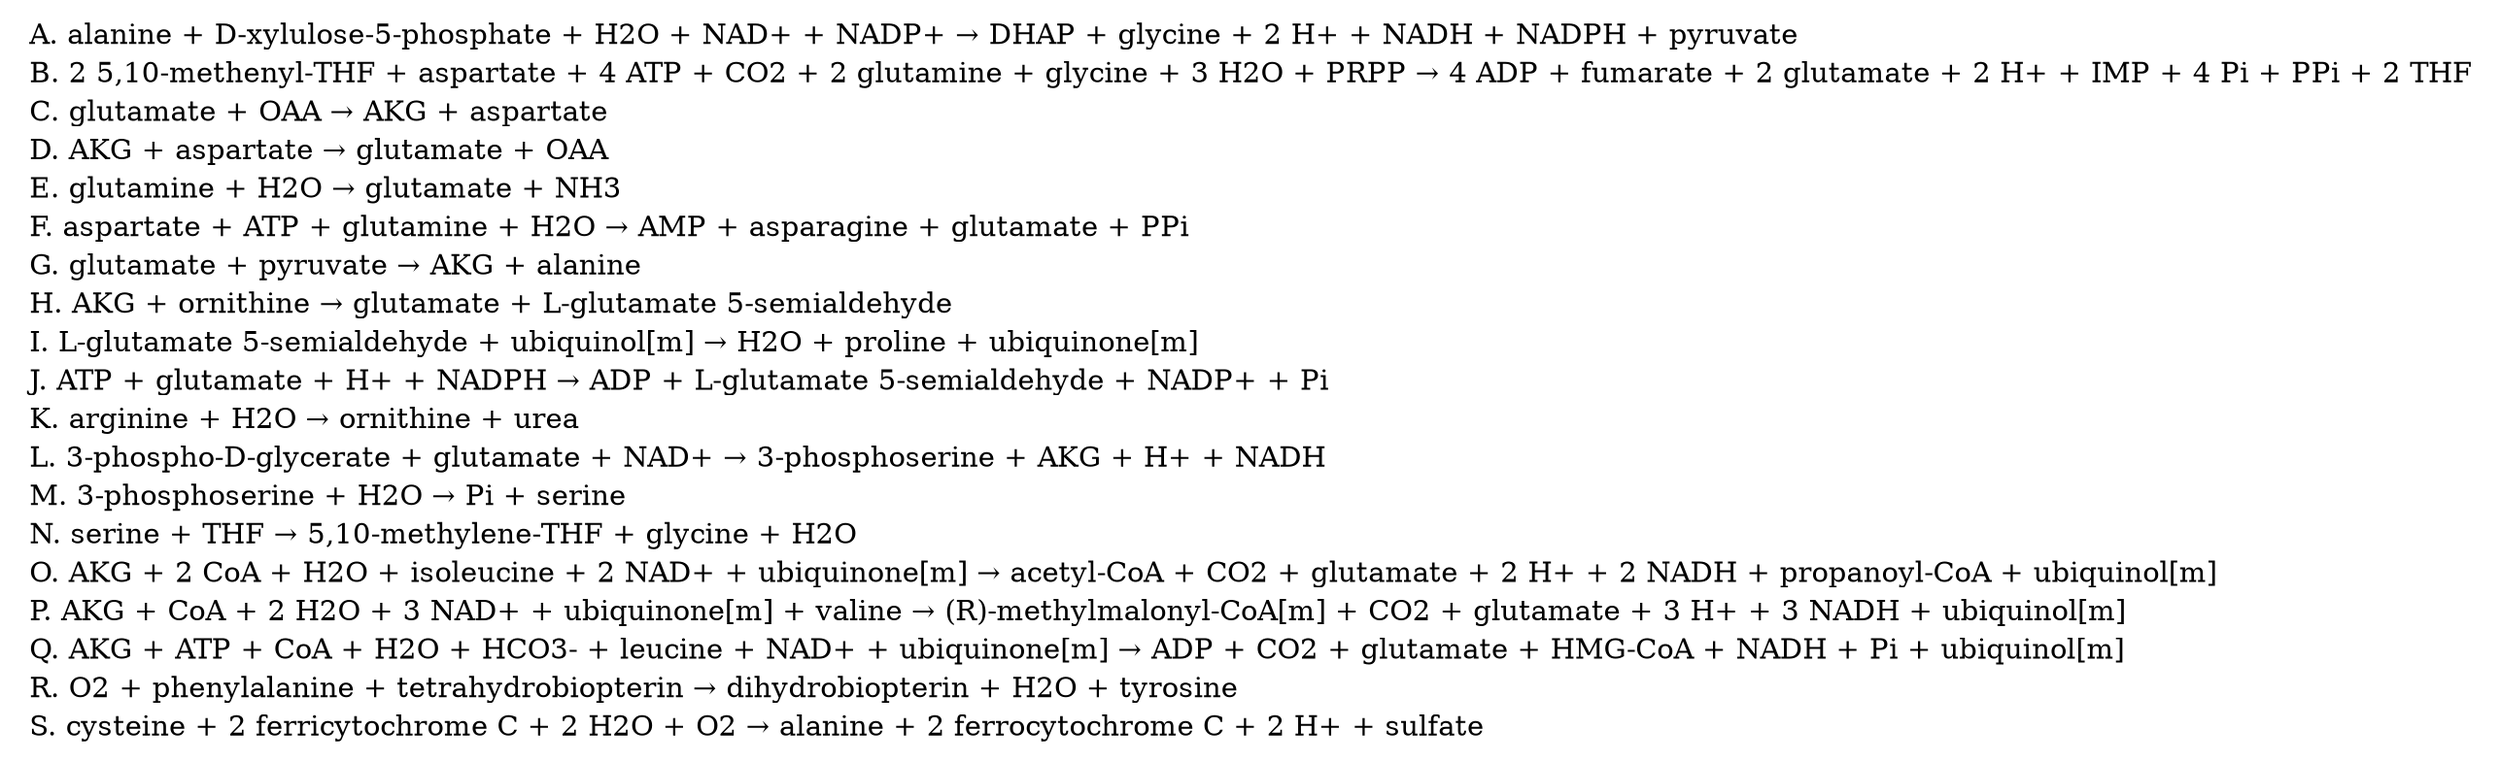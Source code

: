 digraph G {
key [label=<<table border="0" cellpadding="2" cellspacing="0" cellborder="0" width="200px">
<tr><td align="left">A. alanine + D-xylulose-5-phosphate + H2O + NAD+ + NADP+ &rarr; DHAP + glycine + 2 H+ + NADH + NADPH + pyruvate</td></tr>
<tr><td align="left">B. 2 5,10-methenyl-THF + aspartate + 4 ATP + CO2 + 2 glutamine + glycine + 3 H2O + PRPP &rarr; 4 ADP + fumarate + 2 glutamate + 2 H+ + IMP + 4 Pi + PPi + 2 THF</td></tr>
<tr><td align="left">C. glutamate + OAA &rarr; AKG + aspartate</td></tr>
<tr><td align="left">D. AKG + aspartate &rarr; glutamate + OAA</td></tr>
<tr><td align="left">E. glutamine + H2O &rarr; glutamate + NH3</td></tr>
<tr><td align="left">F. aspartate + ATP + glutamine + H2O &rarr; AMP + asparagine + glutamate + PPi</td></tr>
<tr><td align="left">G. glutamate + pyruvate &rarr; AKG + alanine</td></tr>
<tr><td align="left">H. AKG + ornithine &rarr; glutamate + L-glutamate 5-semialdehyde</td></tr>
<tr><td align="left">I. L-glutamate 5-semialdehyde + ubiquinol[m] &rarr; H2O + proline + ubiquinone[m]</td></tr>
<tr><td align="left">J. ATP + glutamate + H+ + NADPH &rarr; ADP + L-glutamate 5-semialdehyde + NADP+ + Pi</td></tr>
<tr><td align="left">K. arginine + H2O &rarr; ornithine + urea</td></tr>
<tr><td align="left">L. 3-phospho-D-glycerate + glutamate + NAD+ &rarr; 3-phosphoserine + AKG + H+ + NADH</td></tr>
<tr><td align="left">M. 3-phosphoserine + H2O &rarr; Pi + serine</td></tr>
<tr><td align="left">N. serine + THF &rarr; 5,10-methylene-THF + glycine + H2O</td></tr>
<tr><td align="left">O. AKG + 2 CoA + H2O + isoleucine + 2 NAD+ + ubiquinone[m] &rarr; acetyl-CoA + CO2 + glutamate + 2 H+ + 2 NADH + propanoyl-CoA + ubiquinol[m]</td></tr>
<tr><td align="left">P. AKG + CoA + 2 H2O + 3 NAD+ + ubiquinone[m] + valine &rarr; (R)-methylmalonyl-CoA[m] + CO2 + glutamate + 3 H+ + 3 NADH + ubiquinol[m]</td></tr>
<tr><td align="left">Q. AKG + ATP + CoA + H2O + HCO3- + leucine + NAD+ + ubiquinone[m] &rarr; ADP + CO2 + glutamate + HMG-CoA + NADH + Pi + ubiquinol[m]</td></tr>
<tr><td align="left">R. O2 + phenylalanine + tetrahydrobiopterin &rarr; dihydrobiopterin + H2O + tyrosine</td></tr>
<tr><td align="left">S. cysteine + 2 ferricytochrome C + 2 H2O + O2 &rarr; alanine + 2 ferrocytochrome C + 2 H+ + sulfate</td></tr>
</table>>, shape="box", style="setlinewidth(0)"];
}
